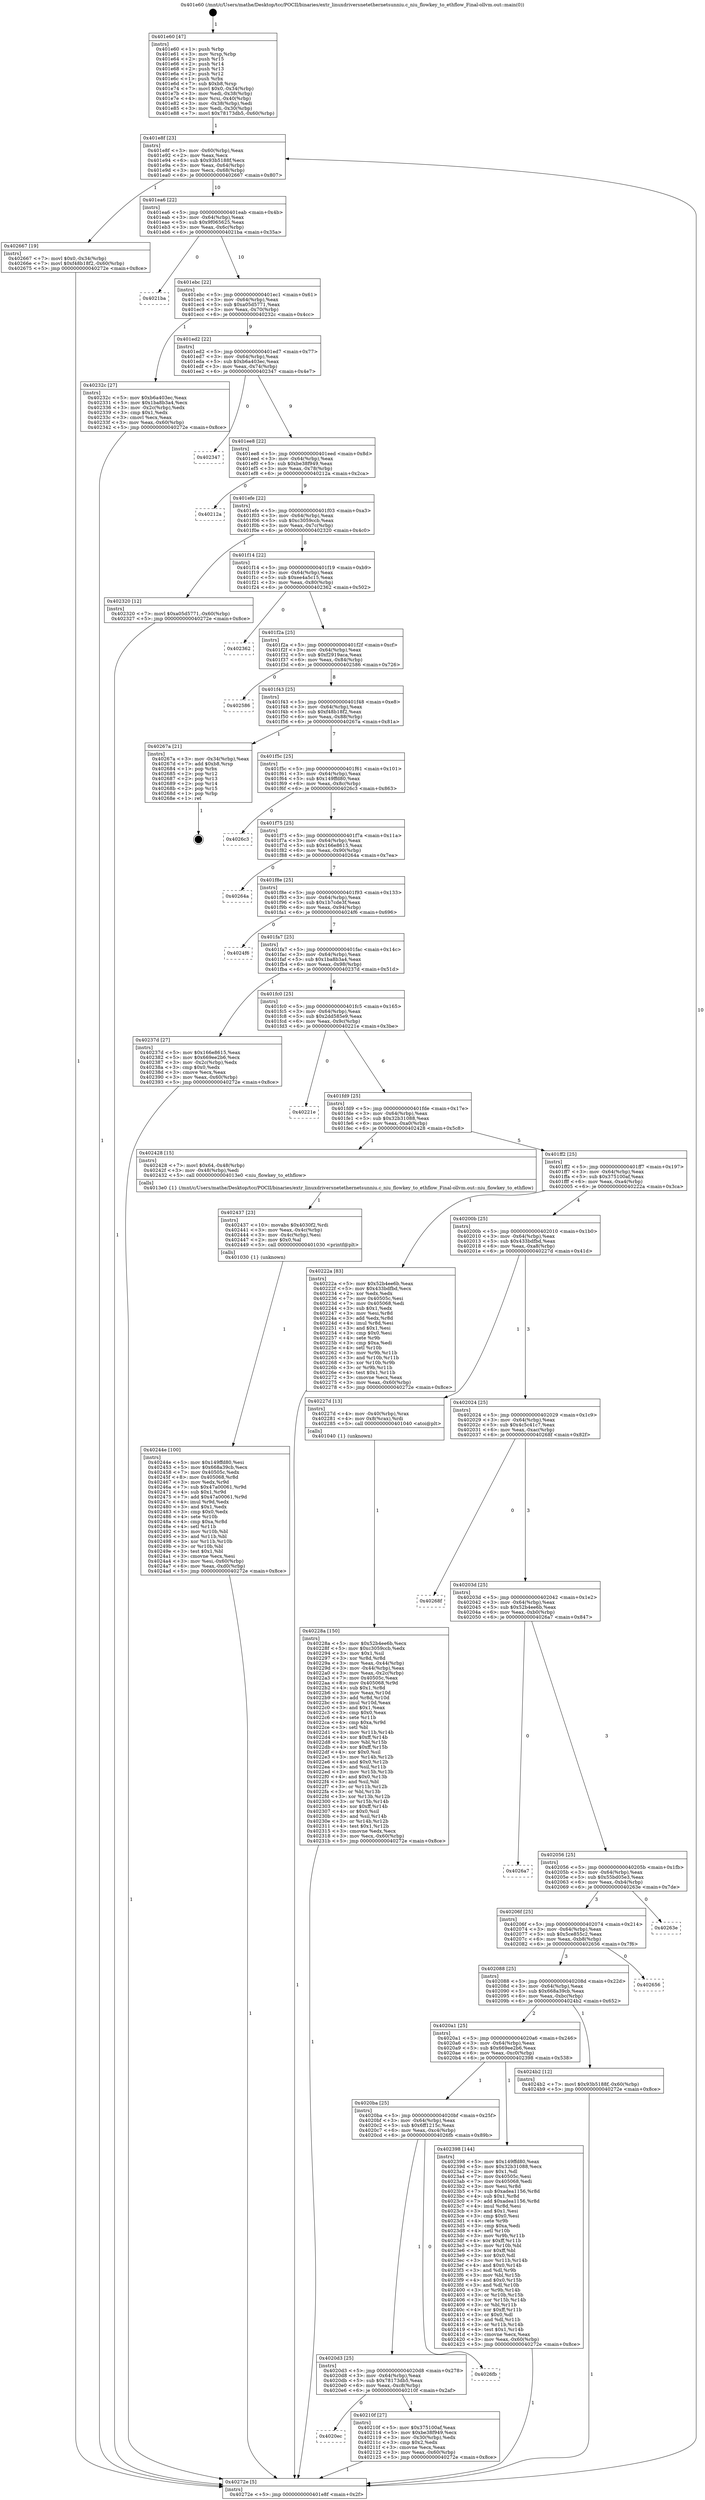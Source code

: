 digraph "0x401e60" {
  label = "0x401e60 (/mnt/c/Users/mathe/Desktop/tcc/POCII/binaries/extr_linuxdriversnetethernetsunniu.c_niu_flowkey_to_ethflow_Final-ollvm.out::main(0))"
  labelloc = "t"
  node[shape=record]

  Entry [label="",width=0.3,height=0.3,shape=circle,fillcolor=black,style=filled]
  "0x401e8f" [label="{
     0x401e8f [23]\l
     | [instrs]\l
     &nbsp;&nbsp;0x401e8f \<+3\>: mov -0x60(%rbp),%eax\l
     &nbsp;&nbsp;0x401e92 \<+2\>: mov %eax,%ecx\l
     &nbsp;&nbsp;0x401e94 \<+6\>: sub $0x93b5188f,%ecx\l
     &nbsp;&nbsp;0x401e9a \<+3\>: mov %eax,-0x64(%rbp)\l
     &nbsp;&nbsp;0x401e9d \<+3\>: mov %ecx,-0x68(%rbp)\l
     &nbsp;&nbsp;0x401ea0 \<+6\>: je 0000000000402667 \<main+0x807\>\l
  }"]
  "0x402667" [label="{
     0x402667 [19]\l
     | [instrs]\l
     &nbsp;&nbsp;0x402667 \<+7\>: movl $0x0,-0x34(%rbp)\l
     &nbsp;&nbsp;0x40266e \<+7\>: movl $0xf48b18f2,-0x60(%rbp)\l
     &nbsp;&nbsp;0x402675 \<+5\>: jmp 000000000040272e \<main+0x8ce\>\l
  }"]
  "0x401ea6" [label="{
     0x401ea6 [22]\l
     | [instrs]\l
     &nbsp;&nbsp;0x401ea6 \<+5\>: jmp 0000000000401eab \<main+0x4b\>\l
     &nbsp;&nbsp;0x401eab \<+3\>: mov -0x64(%rbp),%eax\l
     &nbsp;&nbsp;0x401eae \<+5\>: sub $0x9f065625,%eax\l
     &nbsp;&nbsp;0x401eb3 \<+3\>: mov %eax,-0x6c(%rbp)\l
     &nbsp;&nbsp;0x401eb6 \<+6\>: je 00000000004021ba \<main+0x35a\>\l
  }"]
  Exit [label="",width=0.3,height=0.3,shape=circle,fillcolor=black,style=filled,peripheries=2]
  "0x4021ba" [label="{
     0x4021ba\l
  }", style=dashed]
  "0x401ebc" [label="{
     0x401ebc [22]\l
     | [instrs]\l
     &nbsp;&nbsp;0x401ebc \<+5\>: jmp 0000000000401ec1 \<main+0x61\>\l
     &nbsp;&nbsp;0x401ec1 \<+3\>: mov -0x64(%rbp),%eax\l
     &nbsp;&nbsp;0x401ec4 \<+5\>: sub $0xa05d5771,%eax\l
     &nbsp;&nbsp;0x401ec9 \<+3\>: mov %eax,-0x70(%rbp)\l
     &nbsp;&nbsp;0x401ecc \<+6\>: je 000000000040232c \<main+0x4cc\>\l
  }"]
  "0x40244e" [label="{
     0x40244e [100]\l
     | [instrs]\l
     &nbsp;&nbsp;0x40244e \<+5\>: mov $0x149ffd80,%esi\l
     &nbsp;&nbsp;0x402453 \<+5\>: mov $0x668a39cb,%ecx\l
     &nbsp;&nbsp;0x402458 \<+7\>: mov 0x40505c,%edx\l
     &nbsp;&nbsp;0x40245f \<+8\>: mov 0x405068,%r8d\l
     &nbsp;&nbsp;0x402467 \<+3\>: mov %edx,%r9d\l
     &nbsp;&nbsp;0x40246a \<+7\>: sub $0x47a00061,%r9d\l
     &nbsp;&nbsp;0x402471 \<+4\>: sub $0x1,%r9d\l
     &nbsp;&nbsp;0x402475 \<+7\>: add $0x47a00061,%r9d\l
     &nbsp;&nbsp;0x40247c \<+4\>: imul %r9d,%edx\l
     &nbsp;&nbsp;0x402480 \<+3\>: and $0x1,%edx\l
     &nbsp;&nbsp;0x402483 \<+3\>: cmp $0x0,%edx\l
     &nbsp;&nbsp;0x402486 \<+4\>: sete %r10b\l
     &nbsp;&nbsp;0x40248a \<+4\>: cmp $0xa,%r8d\l
     &nbsp;&nbsp;0x40248e \<+4\>: setl %r11b\l
     &nbsp;&nbsp;0x402492 \<+3\>: mov %r10b,%bl\l
     &nbsp;&nbsp;0x402495 \<+3\>: and %r11b,%bl\l
     &nbsp;&nbsp;0x402498 \<+3\>: xor %r11b,%r10b\l
     &nbsp;&nbsp;0x40249b \<+3\>: or %r10b,%bl\l
     &nbsp;&nbsp;0x40249e \<+3\>: test $0x1,%bl\l
     &nbsp;&nbsp;0x4024a1 \<+3\>: cmovne %ecx,%esi\l
     &nbsp;&nbsp;0x4024a4 \<+3\>: mov %esi,-0x60(%rbp)\l
     &nbsp;&nbsp;0x4024a7 \<+6\>: mov %eax,-0xd0(%rbp)\l
     &nbsp;&nbsp;0x4024ad \<+5\>: jmp 000000000040272e \<main+0x8ce\>\l
  }"]
  "0x40232c" [label="{
     0x40232c [27]\l
     | [instrs]\l
     &nbsp;&nbsp;0x40232c \<+5\>: mov $0xb6a403ec,%eax\l
     &nbsp;&nbsp;0x402331 \<+5\>: mov $0x1ba8b3a4,%ecx\l
     &nbsp;&nbsp;0x402336 \<+3\>: mov -0x2c(%rbp),%edx\l
     &nbsp;&nbsp;0x402339 \<+3\>: cmp $0x1,%edx\l
     &nbsp;&nbsp;0x40233c \<+3\>: cmovl %ecx,%eax\l
     &nbsp;&nbsp;0x40233f \<+3\>: mov %eax,-0x60(%rbp)\l
     &nbsp;&nbsp;0x402342 \<+5\>: jmp 000000000040272e \<main+0x8ce\>\l
  }"]
  "0x401ed2" [label="{
     0x401ed2 [22]\l
     | [instrs]\l
     &nbsp;&nbsp;0x401ed2 \<+5\>: jmp 0000000000401ed7 \<main+0x77\>\l
     &nbsp;&nbsp;0x401ed7 \<+3\>: mov -0x64(%rbp),%eax\l
     &nbsp;&nbsp;0x401eda \<+5\>: sub $0xb6a403ec,%eax\l
     &nbsp;&nbsp;0x401edf \<+3\>: mov %eax,-0x74(%rbp)\l
     &nbsp;&nbsp;0x401ee2 \<+6\>: je 0000000000402347 \<main+0x4e7\>\l
  }"]
  "0x402437" [label="{
     0x402437 [23]\l
     | [instrs]\l
     &nbsp;&nbsp;0x402437 \<+10\>: movabs $0x4030f2,%rdi\l
     &nbsp;&nbsp;0x402441 \<+3\>: mov %eax,-0x4c(%rbp)\l
     &nbsp;&nbsp;0x402444 \<+3\>: mov -0x4c(%rbp),%esi\l
     &nbsp;&nbsp;0x402447 \<+2\>: mov $0x0,%al\l
     &nbsp;&nbsp;0x402449 \<+5\>: call 0000000000401030 \<printf@plt\>\l
     | [calls]\l
     &nbsp;&nbsp;0x401030 \{1\} (unknown)\l
  }"]
  "0x402347" [label="{
     0x402347\l
  }", style=dashed]
  "0x401ee8" [label="{
     0x401ee8 [22]\l
     | [instrs]\l
     &nbsp;&nbsp;0x401ee8 \<+5\>: jmp 0000000000401eed \<main+0x8d\>\l
     &nbsp;&nbsp;0x401eed \<+3\>: mov -0x64(%rbp),%eax\l
     &nbsp;&nbsp;0x401ef0 \<+5\>: sub $0xbe38f949,%eax\l
     &nbsp;&nbsp;0x401ef5 \<+3\>: mov %eax,-0x78(%rbp)\l
     &nbsp;&nbsp;0x401ef8 \<+6\>: je 000000000040212a \<main+0x2ca\>\l
  }"]
  "0x40228a" [label="{
     0x40228a [150]\l
     | [instrs]\l
     &nbsp;&nbsp;0x40228a \<+5\>: mov $0x52b4ee6b,%ecx\l
     &nbsp;&nbsp;0x40228f \<+5\>: mov $0xc3059ccb,%edx\l
     &nbsp;&nbsp;0x402294 \<+3\>: mov $0x1,%sil\l
     &nbsp;&nbsp;0x402297 \<+3\>: xor %r8d,%r8d\l
     &nbsp;&nbsp;0x40229a \<+3\>: mov %eax,-0x44(%rbp)\l
     &nbsp;&nbsp;0x40229d \<+3\>: mov -0x44(%rbp),%eax\l
     &nbsp;&nbsp;0x4022a0 \<+3\>: mov %eax,-0x2c(%rbp)\l
     &nbsp;&nbsp;0x4022a3 \<+7\>: mov 0x40505c,%eax\l
     &nbsp;&nbsp;0x4022aa \<+8\>: mov 0x405068,%r9d\l
     &nbsp;&nbsp;0x4022b2 \<+4\>: sub $0x1,%r8d\l
     &nbsp;&nbsp;0x4022b6 \<+3\>: mov %eax,%r10d\l
     &nbsp;&nbsp;0x4022b9 \<+3\>: add %r8d,%r10d\l
     &nbsp;&nbsp;0x4022bc \<+4\>: imul %r10d,%eax\l
     &nbsp;&nbsp;0x4022c0 \<+3\>: and $0x1,%eax\l
     &nbsp;&nbsp;0x4022c3 \<+3\>: cmp $0x0,%eax\l
     &nbsp;&nbsp;0x4022c6 \<+4\>: sete %r11b\l
     &nbsp;&nbsp;0x4022ca \<+4\>: cmp $0xa,%r9d\l
     &nbsp;&nbsp;0x4022ce \<+3\>: setl %bl\l
     &nbsp;&nbsp;0x4022d1 \<+3\>: mov %r11b,%r14b\l
     &nbsp;&nbsp;0x4022d4 \<+4\>: xor $0xff,%r14b\l
     &nbsp;&nbsp;0x4022d8 \<+3\>: mov %bl,%r15b\l
     &nbsp;&nbsp;0x4022db \<+4\>: xor $0xff,%r15b\l
     &nbsp;&nbsp;0x4022df \<+4\>: xor $0x0,%sil\l
     &nbsp;&nbsp;0x4022e3 \<+3\>: mov %r14b,%r12b\l
     &nbsp;&nbsp;0x4022e6 \<+4\>: and $0x0,%r12b\l
     &nbsp;&nbsp;0x4022ea \<+3\>: and %sil,%r11b\l
     &nbsp;&nbsp;0x4022ed \<+3\>: mov %r15b,%r13b\l
     &nbsp;&nbsp;0x4022f0 \<+4\>: and $0x0,%r13b\l
     &nbsp;&nbsp;0x4022f4 \<+3\>: and %sil,%bl\l
     &nbsp;&nbsp;0x4022f7 \<+3\>: or %r11b,%r12b\l
     &nbsp;&nbsp;0x4022fa \<+3\>: or %bl,%r13b\l
     &nbsp;&nbsp;0x4022fd \<+3\>: xor %r13b,%r12b\l
     &nbsp;&nbsp;0x402300 \<+3\>: or %r15b,%r14b\l
     &nbsp;&nbsp;0x402303 \<+4\>: xor $0xff,%r14b\l
     &nbsp;&nbsp;0x402307 \<+4\>: or $0x0,%sil\l
     &nbsp;&nbsp;0x40230b \<+3\>: and %sil,%r14b\l
     &nbsp;&nbsp;0x40230e \<+3\>: or %r14b,%r12b\l
     &nbsp;&nbsp;0x402311 \<+4\>: test $0x1,%r12b\l
     &nbsp;&nbsp;0x402315 \<+3\>: cmovne %edx,%ecx\l
     &nbsp;&nbsp;0x402318 \<+3\>: mov %ecx,-0x60(%rbp)\l
     &nbsp;&nbsp;0x40231b \<+5\>: jmp 000000000040272e \<main+0x8ce\>\l
  }"]
  "0x40212a" [label="{
     0x40212a\l
  }", style=dashed]
  "0x401efe" [label="{
     0x401efe [22]\l
     | [instrs]\l
     &nbsp;&nbsp;0x401efe \<+5\>: jmp 0000000000401f03 \<main+0xa3\>\l
     &nbsp;&nbsp;0x401f03 \<+3\>: mov -0x64(%rbp),%eax\l
     &nbsp;&nbsp;0x401f06 \<+5\>: sub $0xc3059ccb,%eax\l
     &nbsp;&nbsp;0x401f0b \<+3\>: mov %eax,-0x7c(%rbp)\l
     &nbsp;&nbsp;0x401f0e \<+6\>: je 0000000000402320 \<main+0x4c0\>\l
  }"]
  "0x401e60" [label="{
     0x401e60 [47]\l
     | [instrs]\l
     &nbsp;&nbsp;0x401e60 \<+1\>: push %rbp\l
     &nbsp;&nbsp;0x401e61 \<+3\>: mov %rsp,%rbp\l
     &nbsp;&nbsp;0x401e64 \<+2\>: push %r15\l
     &nbsp;&nbsp;0x401e66 \<+2\>: push %r14\l
     &nbsp;&nbsp;0x401e68 \<+2\>: push %r13\l
     &nbsp;&nbsp;0x401e6a \<+2\>: push %r12\l
     &nbsp;&nbsp;0x401e6c \<+1\>: push %rbx\l
     &nbsp;&nbsp;0x401e6d \<+7\>: sub $0xb8,%rsp\l
     &nbsp;&nbsp;0x401e74 \<+7\>: movl $0x0,-0x34(%rbp)\l
     &nbsp;&nbsp;0x401e7b \<+3\>: mov %edi,-0x38(%rbp)\l
     &nbsp;&nbsp;0x401e7e \<+4\>: mov %rsi,-0x40(%rbp)\l
     &nbsp;&nbsp;0x401e82 \<+3\>: mov -0x38(%rbp),%edi\l
     &nbsp;&nbsp;0x401e85 \<+3\>: mov %edi,-0x30(%rbp)\l
     &nbsp;&nbsp;0x401e88 \<+7\>: movl $0x78173db5,-0x60(%rbp)\l
  }"]
  "0x402320" [label="{
     0x402320 [12]\l
     | [instrs]\l
     &nbsp;&nbsp;0x402320 \<+7\>: movl $0xa05d5771,-0x60(%rbp)\l
     &nbsp;&nbsp;0x402327 \<+5\>: jmp 000000000040272e \<main+0x8ce\>\l
  }"]
  "0x401f14" [label="{
     0x401f14 [22]\l
     | [instrs]\l
     &nbsp;&nbsp;0x401f14 \<+5\>: jmp 0000000000401f19 \<main+0xb9\>\l
     &nbsp;&nbsp;0x401f19 \<+3\>: mov -0x64(%rbp),%eax\l
     &nbsp;&nbsp;0x401f1c \<+5\>: sub $0xee4a5c15,%eax\l
     &nbsp;&nbsp;0x401f21 \<+3\>: mov %eax,-0x80(%rbp)\l
     &nbsp;&nbsp;0x401f24 \<+6\>: je 0000000000402362 \<main+0x502\>\l
  }"]
  "0x40272e" [label="{
     0x40272e [5]\l
     | [instrs]\l
     &nbsp;&nbsp;0x40272e \<+5\>: jmp 0000000000401e8f \<main+0x2f\>\l
  }"]
  "0x402362" [label="{
     0x402362\l
  }", style=dashed]
  "0x401f2a" [label="{
     0x401f2a [25]\l
     | [instrs]\l
     &nbsp;&nbsp;0x401f2a \<+5\>: jmp 0000000000401f2f \<main+0xcf\>\l
     &nbsp;&nbsp;0x401f2f \<+3\>: mov -0x64(%rbp),%eax\l
     &nbsp;&nbsp;0x401f32 \<+5\>: sub $0xf2919aca,%eax\l
     &nbsp;&nbsp;0x401f37 \<+6\>: mov %eax,-0x84(%rbp)\l
     &nbsp;&nbsp;0x401f3d \<+6\>: je 0000000000402586 \<main+0x726\>\l
  }"]
  "0x4020ec" [label="{
     0x4020ec\l
  }", style=dashed]
  "0x402586" [label="{
     0x402586\l
  }", style=dashed]
  "0x401f43" [label="{
     0x401f43 [25]\l
     | [instrs]\l
     &nbsp;&nbsp;0x401f43 \<+5\>: jmp 0000000000401f48 \<main+0xe8\>\l
     &nbsp;&nbsp;0x401f48 \<+3\>: mov -0x64(%rbp),%eax\l
     &nbsp;&nbsp;0x401f4b \<+5\>: sub $0xf48b18f2,%eax\l
     &nbsp;&nbsp;0x401f50 \<+6\>: mov %eax,-0x88(%rbp)\l
     &nbsp;&nbsp;0x401f56 \<+6\>: je 000000000040267a \<main+0x81a\>\l
  }"]
  "0x40210f" [label="{
     0x40210f [27]\l
     | [instrs]\l
     &nbsp;&nbsp;0x40210f \<+5\>: mov $0x375100af,%eax\l
     &nbsp;&nbsp;0x402114 \<+5\>: mov $0xbe38f949,%ecx\l
     &nbsp;&nbsp;0x402119 \<+3\>: mov -0x30(%rbp),%edx\l
     &nbsp;&nbsp;0x40211c \<+3\>: cmp $0x2,%edx\l
     &nbsp;&nbsp;0x40211f \<+3\>: cmovne %ecx,%eax\l
     &nbsp;&nbsp;0x402122 \<+3\>: mov %eax,-0x60(%rbp)\l
     &nbsp;&nbsp;0x402125 \<+5\>: jmp 000000000040272e \<main+0x8ce\>\l
  }"]
  "0x40267a" [label="{
     0x40267a [21]\l
     | [instrs]\l
     &nbsp;&nbsp;0x40267a \<+3\>: mov -0x34(%rbp),%eax\l
     &nbsp;&nbsp;0x40267d \<+7\>: add $0xb8,%rsp\l
     &nbsp;&nbsp;0x402684 \<+1\>: pop %rbx\l
     &nbsp;&nbsp;0x402685 \<+2\>: pop %r12\l
     &nbsp;&nbsp;0x402687 \<+2\>: pop %r13\l
     &nbsp;&nbsp;0x402689 \<+2\>: pop %r14\l
     &nbsp;&nbsp;0x40268b \<+2\>: pop %r15\l
     &nbsp;&nbsp;0x40268d \<+1\>: pop %rbp\l
     &nbsp;&nbsp;0x40268e \<+1\>: ret\l
  }"]
  "0x401f5c" [label="{
     0x401f5c [25]\l
     | [instrs]\l
     &nbsp;&nbsp;0x401f5c \<+5\>: jmp 0000000000401f61 \<main+0x101\>\l
     &nbsp;&nbsp;0x401f61 \<+3\>: mov -0x64(%rbp),%eax\l
     &nbsp;&nbsp;0x401f64 \<+5\>: sub $0x149ffd80,%eax\l
     &nbsp;&nbsp;0x401f69 \<+6\>: mov %eax,-0x8c(%rbp)\l
     &nbsp;&nbsp;0x401f6f \<+6\>: je 00000000004026c3 \<main+0x863\>\l
  }"]
  "0x4020d3" [label="{
     0x4020d3 [25]\l
     | [instrs]\l
     &nbsp;&nbsp;0x4020d3 \<+5\>: jmp 00000000004020d8 \<main+0x278\>\l
     &nbsp;&nbsp;0x4020d8 \<+3\>: mov -0x64(%rbp),%eax\l
     &nbsp;&nbsp;0x4020db \<+5\>: sub $0x78173db5,%eax\l
     &nbsp;&nbsp;0x4020e0 \<+6\>: mov %eax,-0xc8(%rbp)\l
     &nbsp;&nbsp;0x4020e6 \<+6\>: je 000000000040210f \<main+0x2af\>\l
  }"]
  "0x4026c3" [label="{
     0x4026c3\l
  }", style=dashed]
  "0x401f75" [label="{
     0x401f75 [25]\l
     | [instrs]\l
     &nbsp;&nbsp;0x401f75 \<+5\>: jmp 0000000000401f7a \<main+0x11a\>\l
     &nbsp;&nbsp;0x401f7a \<+3\>: mov -0x64(%rbp),%eax\l
     &nbsp;&nbsp;0x401f7d \<+5\>: sub $0x166e8615,%eax\l
     &nbsp;&nbsp;0x401f82 \<+6\>: mov %eax,-0x90(%rbp)\l
     &nbsp;&nbsp;0x401f88 \<+6\>: je 000000000040264a \<main+0x7ea\>\l
  }"]
  "0x4026fb" [label="{
     0x4026fb\l
  }", style=dashed]
  "0x40264a" [label="{
     0x40264a\l
  }", style=dashed]
  "0x401f8e" [label="{
     0x401f8e [25]\l
     | [instrs]\l
     &nbsp;&nbsp;0x401f8e \<+5\>: jmp 0000000000401f93 \<main+0x133\>\l
     &nbsp;&nbsp;0x401f93 \<+3\>: mov -0x64(%rbp),%eax\l
     &nbsp;&nbsp;0x401f96 \<+5\>: sub $0x1b7cde3f,%eax\l
     &nbsp;&nbsp;0x401f9b \<+6\>: mov %eax,-0x94(%rbp)\l
     &nbsp;&nbsp;0x401fa1 \<+6\>: je 00000000004024f6 \<main+0x696\>\l
  }"]
  "0x4020ba" [label="{
     0x4020ba [25]\l
     | [instrs]\l
     &nbsp;&nbsp;0x4020ba \<+5\>: jmp 00000000004020bf \<main+0x25f\>\l
     &nbsp;&nbsp;0x4020bf \<+3\>: mov -0x64(%rbp),%eax\l
     &nbsp;&nbsp;0x4020c2 \<+5\>: sub $0x6ff1215c,%eax\l
     &nbsp;&nbsp;0x4020c7 \<+6\>: mov %eax,-0xc4(%rbp)\l
     &nbsp;&nbsp;0x4020cd \<+6\>: je 00000000004026fb \<main+0x89b\>\l
  }"]
  "0x4024f6" [label="{
     0x4024f6\l
  }", style=dashed]
  "0x401fa7" [label="{
     0x401fa7 [25]\l
     | [instrs]\l
     &nbsp;&nbsp;0x401fa7 \<+5\>: jmp 0000000000401fac \<main+0x14c\>\l
     &nbsp;&nbsp;0x401fac \<+3\>: mov -0x64(%rbp),%eax\l
     &nbsp;&nbsp;0x401faf \<+5\>: sub $0x1ba8b3a4,%eax\l
     &nbsp;&nbsp;0x401fb4 \<+6\>: mov %eax,-0x98(%rbp)\l
     &nbsp;&nbsp;0x401fba \<+6\>: je 000000000040237d \<main+0x51d\>\l
  }"]
  "0x402398" [label="{
     0x402398 [144]\l
     | [instrs]\l
     &nbsp;&nbsp;0x402398 \<+5\>: mov $0x149ffd80,%eax\l
     &nbsp;&nbsp;0x40239d \<+5\>: mov $0x32b31088,%ecx\l
     &nbsp;&nbsp;0x4023a2 \<+2\>: mov $0x1,%dl\l
     &nbsp;&nbsp;0x4023a4 \<+7\>: mov 0x40505c,%esi\l
     &nbsp;&nbsp;0x4023ab \<+7\>: mov 0x405068,%edi\l
     &nbsp;&nbsp;0x4023b2 \<+3\>: mov %esi,%r8d\l
     &nbsp;&nbsp;0x4023b5 \<+7\>: sub $0xadea1156,%r8d\l
     &nbsp;&nbsp;0x4023bc \<+4\>: sub $0x1,%r8d\l
     &nbsp;&nbsp;0x4023c0 \<+7\>: add $0xadea1156,%r8d\l
     &nbsp;&nbsp;0x4023c7 \<+4\>: imul %r8d,%esi\l
     &nbsp;&nbsp;0x4023cb \<+3\>: and $0x1,%esi\l
     &nbsp;&nbsp;0x4023ce \<+3\>: cmp $0x0,%esi\l
     &nbsp;&nbsp;0x4023d1 \<+4\>: sete %r9b\l
     &nbsp;&nbsp;0x4023d5 \<+3\>: cmp $0xa,%edi\l
     &nbsp;&nbsp;0x4023d8 \<+4\>: setl %r10b\l
     &nbsp;&nbsp;0x4023dc \<+3\>: mov %r9b,%r11b\l
     &nbsp;&nbsp;0x4023df \<+4\>: xor $0xff,%r11b\l
     &nbsp;&nbsp;0x4023e3 \<+3\>: mov %r10b,%bl\l
     &nbsp;&nbsp;0x4023e6 \<+3\>: xor $0xff,%bl\l
     &nbsp;&nbsp;0x4023e9 \<+3\>: xor $0x0,%dl\l
     &nbsp;&nbsp;0x4023ec \<+3\>: mov %r11b,%r14b\l
     &nbsp;&nbsp;0x4023ef \<+4\>: and $0x0,%r14b\l
     &nbsp;&nbsp;0x4023f3 \<+3\>: and %dl,%r9b\l
     &nbsp;&nbsp;0x4023f6 \<+3\>: mov %bl,%r15b\l
     &nbsp;&nbsp;0x4023f9 \<+4\>: and $0x0,%r15b\l
     &nbsp;&nbsp;0x4023fd \<+3\>: and %dl,%r10b\l
     &nbsp;&nbsp;0x402400 \<+3\>: or %r9b,%r14b\l
     &nbsp;&nbsp;0x402403 \<+3\>: or %r10b,%r15b\l
     &nbsp;&nbsp;0x402406 \<+3\>: xor %r15b,%r14b\l
     &nbsp;&nbsp;0x402409 \<+3\>: or %bl,%r11b\l
     &nbsp;&nbsp;0x40240c \<+4\>: xor $0xff,%r11b\l
     &nbsp;&nbsp;0x402410 \<+3\>: or $0x0,%dl\l
     &nbsp;&nbsp;0x402413 \<+3\>: and %dl,%r11b\l
     &nbsp;&nbsp;0x402416 \<+3\>: or %r11b,%r14b\l
     &nbsp;&nbsp;0x402419 \<+4\>: test $0x1,%r14b\l
     &nbsp;&nbsp;0x40241d \<+3\>: cmovne %ecx,%eax\l
     &nbsp;&nbsp;0x402420 \<+3\>: mov %eax,-0x60(%rbp)\l
     &nbsp;&nbsp;0x402423 \<+5\>: jmp 000000000040272e \<main+0x8ce\>\l
  }"]
  "0x40237d" [label="{
     0x40237d [27]\l
     | [instrs]\l
     &nbsp;&nbsp;0x40237d \<+5\>: mov $0x166e8615,%eax\l
     &nbsp;&nbsp;0x402382 \<+5\>: mov $0x669ee2b6,%ecx\l
     &nbsp;&nbsp;0x402387 \<+3\>: mov -0x2c(%rbp),%edx\l
     &nbsp;&nbsp;0x40238a \<+3\>: cmp $0x0,%edx\l
     &nbsp;&nbsp;0x40238d \<+3\>: cmove %ecx,%eax\l
     &nbsp;&nbsp;0x402390 \<+3\>: mov %eax,-0x60(%rbp)\l
     &nbsp;&nbsp;0x402393 \<+5\>: jmp 000000000040272e \<main+0x8ce\>\l
  }"]
  "0x401fc0" [label="{
     0x401fc0 [25]\l
     | [instrs]\l
     &nbsp;&nbsp;0x401fc0 \<+5\>: jmp 0000000000401fc5 \<main+0x165\>\l
     &nbsp;&nbsp;0x401fc5 \<+3\>: mov -0x64(%rbp),%eax\l
     &nbsp;&nbsp;0x401fc8 \<+5\>: sub $0x2dd585e9,%eax\l
     &nbsp;&nbsp;0x401fcd \<+6\>: mov %eax,-0x9c(%rbp)\l
     &nbsp;&nbsp;0x401fd3 \<+6\>: je 000000000040221e \<main+0x3be\>\l
  }"]
  "0x4020a1" [label="{
     0x4020a1 [25]\l
     | [instrs]\l
     &nbsp;&nbsp;0x4020a1 \<+5\>: jmp 00000000004020a6 \<main+0x246\>\l
     &nbsp;&nbsp;0x4020a6 \<+3\>: mov -0x64(%rbp),%eax\l
     &nbsp;&nbsp;0x4020a9 \<+5\>: sub $0x669ee2b6,%eax\l
     &nbsp;&nbsp;0x4020ae \<+6\>: mov %eax,-0xc0(%rbp)\l
     &nbsp;&nbsp;0x4020b4 \<+6\>: je 0000000000402398 \<main+0x538\>\l
  }"]
  "0x40221e" [label="{
     0x40221e\l
  }", style=dashed]
  "0x401fd9" [label="{
     0x401fd9 [25]\l
     | [instrs]\l
     &nbsp;&nbsp;0x401fd9 \<+5\>: jmp 0000000000401fde \<main+0x17e\>\l
     &nbsp;&nbsp;0x401fde \<+3\>: mov -0x64(%rbp),%eax\l
     &nbsp;&nbsp;0x401fe1 \<+5\>: sub $0x32b31088,%eax\l
     &nbsp;&nbsp;0x401fe6 \<+6\>: mov %eax,-0xa0(%rbp)\l
     &nbsp;&nbsp;0x401fec \<+6\>: je 0000000000402428 \<main+0x5c8\>\l
  }"]
  "0x4024b2" [label="{
     0x4024b2 [12]\l
     | [instrs]\l
     &nbsp;&nbsp;0x4024b2 \<+7\>: movl $0x93b5188f,-0x60(%rbp)\l
     &nbsp;&nbsp;0x4024b9 \<+5\>: jmp 000000000040272e \<main+0x8ce\>\l
  }"]
  "0x402428" [label="{
     0x402428 [15]\l
     | [instrs]\l
     &nbsp;&nbsp;0x402428 \<+7\>: movl $0x64,-0x48(%rbp)\l
     &nbsp;&nbsp;0x40242f \<+3\>: mov -0x48(%rbp),%edi\l
     &nbsp;&nbsp;0x402432 \<+5\>: call 00000000004013e0 \<niu_flowkey_to_ethflow\>\l
     | [calls]\l
     &nbsp;&nbsp;0x4013e0 \{1\} (/mnt/c/Users/mathe/Desktop/tcc/POCII/binaries/extr_linuxdriversnetethernetsunniu.c_niu_flowkey_to_ethflow_Final-ollvm.out::niu_flowkey_to_ethflow)\l
  }"]
  "0x401ff2" [label="{
     0x401ff2 [25]\l
     | [instrs]\l
     &nbsp;&nbsp;0x401ff2 \<+5\>: jmp 0000000000401ff7 \<main+0x197\>\l
     &nbsp;&nbsp;0x401ff7 \<+3\>: mov -0x64(%rbp),%eax\l
     &nbsp;&nbsp;0x401ffa \<+5\>: sub $0x375100af,%eax\l
     &nbsp;&nbsp;0x401fff \<+6\>: mov %eax,-0xa4(%rbp)\l
     &nbsp;&nbsp;0x402005 \<+6\>: je 000000000040222a \<main+0x3ca\>\l
  }"]
  "0x402088" [label="{
     0x402088 [25]\l
     | [instrs]\l
     &nbsp;&nbsp;0x402088 \<+5\>: jmp 000000000040208d \<main+0x22d\>\l
     &nbsp;&nbsp;0x40208d \<+3\>: mov -0x64(%rbp),%eax\l
     &nbsp;&nbsp;0x402090 \<+5\>: sub $0x668a39cb,%eax\l
     &nbsp;&nbsp;0x402095 \<+6\>: mov %eax,-0xbc(%rbp)\l
     &nbsp;&nbsp;0x40209b \<+6\>: je 00000000004024b2 \<main+0x652\>\l
  }"]
  "0x40222a" [label="{
     0x40222a [83]\l
     | [instrs]\l
     &nbsp;&nbsp;0x40222a \<+5\>: mov $0x52b4ee6b,%eax\l
     &nbsp;&nbsp;0x40222f \<+5\>: mov $0x433bdfbd,%ecx\l
     &nbsp;&nbsp;0x402234 \<+2\>: xor %edx,%edx\l
     &nbsp;&nbsp;0x402236 \<+7\>: mov 0x40505c,%esi\l
     &nbsp;&nbsp;0x40223d \<+7\>: mov 0x405068,%edi\l
     &nbsp;&nbsp;0x402244 \<+3\>: sub $0x1,%edx\l
     &nbsp;&nbsp;0x402247 \<+3\>: mov %esi,%r8d\l
     &nbsp;&nbsp;0x40224a \<+3\>: add %edx,%r8d\l
     &nbsp;&nbsp;0x40224d \<+4\>: imul %r8d,%esi\l
     &nbsp;&nbsp;0x402251 \<+3\>: and $0x1,%esi\l
     &nbsp;&nbsp;0x402254 \<+3\>: cmp $0x0,%esi\l
     &nbsp;&nbsp;0x402257 \<+4\>: sete %r9b\l
     &nbsp;&nbsp;0x40225b \<+3\>: cmp $0xa,%edi\l
     &nbsp;&nbsp;0x40225e \<+4\>: setl %r10b\l
     &nbsp;&nbsp;0x402262 \<+3\>: mov %r9b,%r11b\l
     &nbsp;&nbsp;0x402265 \<+3\>: and %r10b,%r11b\l
     &nbsp;&nbsp;0x402268 \<+3\>: xor %r10b,%r9b\l
     &nbsp;&nbsp;0x40226b \<+3\>: or %r9b,%r11b\l
     &nbsp;&nbsp;0x40226e \<+4\>: test $0x1,%r11b\l
     &nbsp;&nbsp;0x402272 \<+3\>: cmovne %ecx,%eax\l
     &nbsp;&nbsp;0x402275 \<+3\>: mov %eax,-0x60(%rbp)\l
     &nbsp;&nbsp;0x402278 \<+5\>: jmp 000000000040272e \<main+0x8ce\>\l
  }"]
  "0x40200b" [label="{
     0x40200b [25]\l
     | [instrs]\l
     &nbsp;&nbsp;0x40200b \<+5\>: jmp 0000000000402010 \<main+0x1b0\>\l
     &nbsp;&nbsp;0x402010 \<+3\>: mov -0x64(%rbp),%eax\l
     &nbsp;&nbsp;0x402013 \<+5\>: sub $0x433bdfbd,%eax\l
     &nbsp;&nbsp;0x402018 \<+6\>: mov %eax,-0xa8(%rbp)\l
     &nbsp;&nbsp;0x40201e \<+6\>: je 000000000040227d \<main+0x41d\>\l
  }"]
  "0x402656" [label="{
     0x402656\l
  }", style=dashed]
  "0x40227d" [label="{
     0x40227d [13]\l
     | [instrs]\l
     &nbsp;&nbsp;0x40227d \<+4\>: mov -0x40(%rbp),%rax\l
     &nbsp;&nbsp;0x402281 \<+4\>: mov 0x8(%rax),%rdi\l
     &nbsp;&nbsp;0x402285 \<+5\>: call 0000000000401040 \<atoi@plt\>\l
     | [calls]\l
     &nbsp;&nbsp;0x401040 \{1\} (unknown)\l
  }"]
  "0x402024" [label="{
     0x402024 [25]\l
     | [instrs]\l
     &nbsp;&nbsp;0x402024 \<+5\>: jmp 0000000000402029 \<main+0x1c9\>\l
     &nbsp;&nbsp;0x402029 \<+3\>: mov -0x64(%rbp),%eax\l
     &nbsp;&nbsp;0x40202c \<+5\>: sub $0x4c5c41c7,%eax\l
     &nbsp;&nbsp;0x402031 \<+6\>: mov %eax,-0xac(%rbp)\l
     &nbsp;&nbsp;0x402037 \<+6\>: je 000000000040268f \<main+0x82f\>\l
  }"]
  "0x40206f" [label="{
     0x40206f [25]\l
     | [instrs]\l
     &nbsp;&nbsp;0x40206f \<+5\>: jmp 0000000000402074 \<main+0x214\>\l
     &nbsp;&nbsp;0x402074 \<+3\>: mov -0x64(%rbp),%eax\l
     &nbsp;&nbsp;0x402077 \<+5\>: sub $0x5ce855c2,%eax\l
     &nbsp;&nbsp;0x40207c \<+6\>: mov %eax,-0xb8(%rbp)\l
     &nbsp;&nbsp;0x402082 \<+6\>: je 0000000000402656 \<main+0x7f6\>\l
  }"]
  "0x40268f" [label="{
     0x40268f\l
  }", style=dashed]
  "0x40203d" [label="{
     0x40203d [25]\l
     | [instrs]\l
     &nbsp;&nbsp;0x40203d \<+5\>: jmp 0000000000402042 \<main+0x1e2\>\l
     &nbsp;&nbsp;0x402042 \<+3\>: mov -0x64(%rbp),%eax\l
     &nbsp;&nbsp;0x402045 \<+5\>: sub $0x52b4ee6b,%eax\l
     &nbsp;&nbsp;0x40204a \<+6\>: mov %eax,-0xb0(%rbp)\l
     &nbsp;&nbsp;0x402050 \<+6\>: je 00000000004026a7 \<main+0x847\>\l
  }"]
  "0x40263e" [label="{
     0x40263e\l
  }", style=dashed]
  "0x4026a7" [label="{
     0x4026a7\l
  }", style=dashed]
  "0x402056" [label="{
     0x402056 [25]\l
     | [instrs]\l
     &nbsp;&nbsp;0x402056 \<+5\>: jmp 000000000040205b \<main+0x1fb\>\l
     &nbsp;&nbsp;0x40205b \<+3\>: mov -0x64(%rbp),%eax\l
     &nbsp;&nbsp;0x40205e \<+5\>: sub $0x55bd05e3,%eax\l
     &nbsp;&nbsp;0x402063 \<+6\>: mov %eax,-0xb4(%rbp)\l
     &nbsp;&nbsp;0x402069 \<+6\>: je 000000000040263e \<main+0x7de\>\l
  }"]
  Entry -> "0x401e60" [label=" 1"]
  "0x401e8f" -> "0x402667" [label=" 1"]
  "0x401e8f" -> "0x401ea6" [label=" 10"]
  "0x40267a" -> Exit [label=" 1"]
  "0x401ea6" -> "0x4021ba" [label=" 0"]
  "0x401ea6" -> "0x401ebc" [label=" 10"]
  "0x402667" -> "0x40272e" [label=" 1"]
  "0x401ebc" -> "0x40232c" [label=" 1"]
  "0x401ebc" -> "0x401ed2" [label=" 9"]
  "0x4024b2" -> "0x40272e" [label=" 1"]
  "0x401ed2" -> "0x402347" [label=" 0"]
  "0x401ed2" -> "0x401ee8" [label=" 9"]
  "0x40244e" -> "0x40272e" [label=" 1"]
  "0x401ee8" -> "0x40212a" [label=" 0"]
  "0x401ee8" -> "0x401efe" [label=" 9"]
  "0x402437" -> "0x40244e" [label=" 1"]
  "0x401efe" -> "0x402320" [label=" 1"]
  "0x401efe" -> "0x401f14" [label=" 8"]
  "0x402428" -> "0x402437" [label=" 1"]
  "0x401f14" -> "0x402362" [label=" 0"]
  "0x401f14" -> "0x401f2a" [label=" 8"]
  "0x402398" -> "0x40272e" [label=" 1"]
  "0x401f2a" -> "0x402586" [label=" 0"]
  "0x401f2a" -> "0x401f43" [label=" 8"]
  "0x40237d" -> "0x40272e" [label=" 1"]
  "0x401f43" -> "0x40267a" [label=" 1"]
  "0x401f43" -> "0x401f5c" [label=" 7"]
  "0x40232c" -> "0x40272e" [label=" 1"]
  "0x401f5c" -> "0x4026c3" [label=" 0"]
  "0x401f5c" -> "0x401f75" [label=" 7"]
  "0x40228a" -> "0x40272e" [label=" 1"]
  "0x401f75" -> "0x40264a" [label=" 0"]
  "0x401f75" -> "0x401f8e" [label=" 7"]
  "0x40227d" -> "0x40228a" [label=" 1"]
  "0x401f8e" -> "0x4024f6" [label=" 0"]
  "0x401f8e" -> "0x401fa7" [label=" 7"]
  "0x40272e" -> "0x401e8f" [label=" 10"]
  "0x401fa7" -> "0x40237d" [label=" 1"]
  "0x401fa7" -> "0x401fc0" [label=" 6"]
  "0x401e60" -> "0x401e8f" [label=" 1"]
  "0x401fc0" -> "0x40221e" [label=" 0"]
  "0x401fc0" -> "0x401fd9" [label=" 6"]
  "0x4020d3" -> "0x4020ec" [label=" 0"]
  "0x401fd9" -> "0x402428" [label=" 1"]
  "0x401fd9" -> "0x401ff2" [label=" 5"]
  "0x4020d3" -> "0x40210f" [label=" 1"]
  "0x401ff2" -> "0x40222a" [label=" 1"]
  "0x401ff2" -> "0x40200b" [label=" 4"]
  "0x4020ba" -> "0x4020d3" [label=" 1"]
  "0x40200b" -> "0x40227d" [label=" 1"]
  "0x40200b" -> "0x402024" [label=" 3"]
  "0x4020ba" -> "0x4026fb" [label=" 0"]
  "0x402024" -> "0x40268f" [label=" 0"]
  "0x402024" -> "0x40203d" [label=" 3"]
  "0x4020a1" -> "0x4020ba" [label=" 1"]
  "0x40203d" -> "0x4026a7" [label=" 0"]
  "0x40203d" -> "0x402056" [label=" 3"]
  "0x4020a1" -> "0x402398" [label=" 1"]
  "0x402056" -> "0x40263e" [label=" 0"]
  "0x402056" -> "0x40206f" [label=" 3"]
  "0x40222a" -> "0x40272e" [label=" 1"]
  "0x40206f" -> "0x402656" [label=" 0"]
  "0x40206f" -> "0x402088" [label=" 3"]
  "0x402320" -> "0x40272e" [label=" 1"]
  "0x402088" -> "0x4024b2" [label=" 1"]
  "0x402088" -> "0x4020a1" [label=" 2"]
  "0x40210f" -> "0x40272e" [label=" 1"]
}

